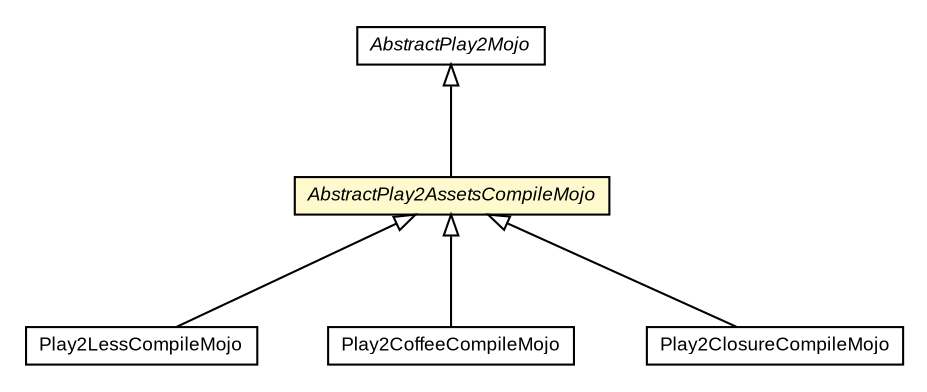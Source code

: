 #!/usr/local/bin/dot
#
# Class diagram 
# Generated by UMLGraph version R5_6-24-gf6e263 (http://www.umlgraph.org/)
#

digraph G {
	edge [fontname="arial",fontsize=10,labelfontname="arial",labelfontsize=10];
	node [fontname="arial",fontsize=10,shape=plaintext];
	nodesep=0.25;
	ranksep=0.5;
	// com.google.code.play2.plugin.Play2LessCompileMojo
	c324 [label=<<table title="com.google.code.play2.plugin.Play2LessCompileMojo" border="0" cellborder="1" cellspacing="0" cellpadding="2" port="p" href="./Play2LessCompileMojo.html">
		<tr><td><table border="0" cellspacing="0" cellpadding="1">
<tr><td align="center" balign="center"> Play2LessCompileMojo </td></tr>
		</table></td></tr>
		</table>>, URL="./Play2LessCompileMojo.html", fontname="arial", fontcolor="black", fontsize=9.0];
	// com.google.code.play2.plugin.Play2CoffeeCompileMojo
	c329 [label=<<table title="com.google.code.play2.plugin.Play2CoffeeCompileMojo" border="0" cellborder="1" cellspacing="0" cellpadding="2" port="p" href="./Play2CoffeeCompileMojo.html">
		<tr><td><table border="0" cellspacing="0" cellpadding="1">
<tr><td align="center" balign="center"> Play2CoffeeCompileMojo </td></tr>
		</table></td></tr>
		</table>>, URL="./Play2CoffeeCompileMojo.html", fontname="arial", fontcolor="black", fontsize=9.0];
	// com.google.code.play2.plugin.Play2ClosureCompileMojo
	c330 [label=<<table title="com.google.code.play2.plugin.Play2ClosureCompileMojo" border="0" cellborder="1" cellspacing="0" cellpadding="2" port="p" href="./Play2ClosureCompileMojo.html">
		<tr><td><table border="0" cellspacing="0" cellpadding="1">
<tr><td align="center" balign="center"> Play2ClosureCompileMojo </td></tr>
		</table></td></tr>
		</table>>, URL="./Play2ClosureCompileMojo.html", fontname="arial", fontcolor="black", fontsize=9.0];
	// com.google.code.play2.plugin.AbstractPlay2Mojo
	c339 [label=<<table title="com.google.code.play2.plugin.AbstractPlay2Mojo" border="0" cellborder="1" cellspacing="0" cellpadding="2" port="p" href="./AbstractPlay2Mojo.html">
		<tr><td><table border="0" cellspacing="0" cellpadding="1">
<tr><td align="center" balign="center"><font face="arial italic"> AbstractPlay2Mojo </font></td></tr>
		</table></td></tr>
		</table>>, URL="./AbstractPlay2Mojo.html", fontname="arial", fontcolor="black", fontsize=9.0];
	// com.google.code.play2.plugin.AbstractPlay2AssetsCompileMojo
	c342 [label=<<table title="com.google.code.play2.plugin.AbstractPlay2AssetsCompileMojo" border="0" cellborder="1" cellspacing="0" cellpadding="2" port="p" bgcolor="lemonChiffon" href="./AbstractPlay2AssetsCompileMojo.html">
		<tr><td><table border="0" cellspacing="0" cellpadding="1">
<tr><td align="center" balign="center"><font face="arial italic"> AbstractPlay2AssetsCompileMojo </font></td></tr>
		</table></td></tr>
		</table>>, URL="./AbstractPlay2AssetsCompileMojo.html", fontname="arial", fontcolor="black", fontsize=9.0];
	//com.google.code.play2.plugin.Play2LessCompileMojo extends com.google.code.play2.plugin.AbstractPlay2AssetsCompileMojo
	c342:p -> c324:p [dir=back,arrowtail=empty];
	//com.google.code.play2.plugin.Play2CoffeeCompileMojo extends com.google.code.play2.plugin.AbstractPlay2AssetsCompileMojo
	c342:p -> c329:p [dir=back,arrowtail=empty];
	//com.google.code.play2.plugin.Play2ClosureCompileMojo extends com.google.code.play2.plugin.AbstractPlay2AssetsCompileMojo
	c342:p -> c330:p [dir=back,arrowtail=empty];
	//com.google.code.play2.plugin.AbstractPlay2AssetsCompileMojo extends com.google.code.play2.plugin.AbstractPlay2Mojo
	c339:p -> c342:p [dir=back,arrowtail=empty];
}

